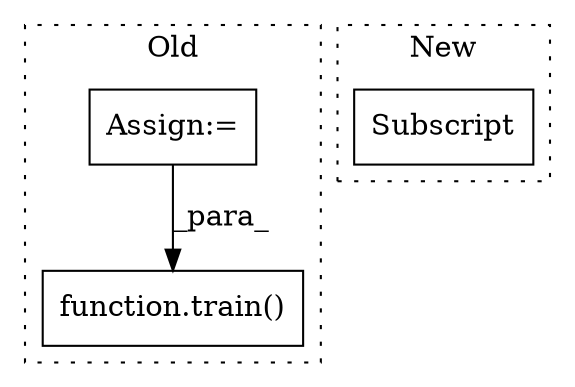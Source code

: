 digraph G {
subgraph cluster0 {
1 [label="function.train()" a="75" s="3732,3839" l="6,1" shape="box"];
3 [label="Assign:=" a="68" s="2770" l="3" shape="box"];
label = "Old";
style="dotted";
}
subgraph cluster1 {
2 [label="Subscript" a="63" s="1847,0" l="28,0" shape="box"];
label = "New";
style="dotted";
}
3 -> 1 [label="_para_"];
}